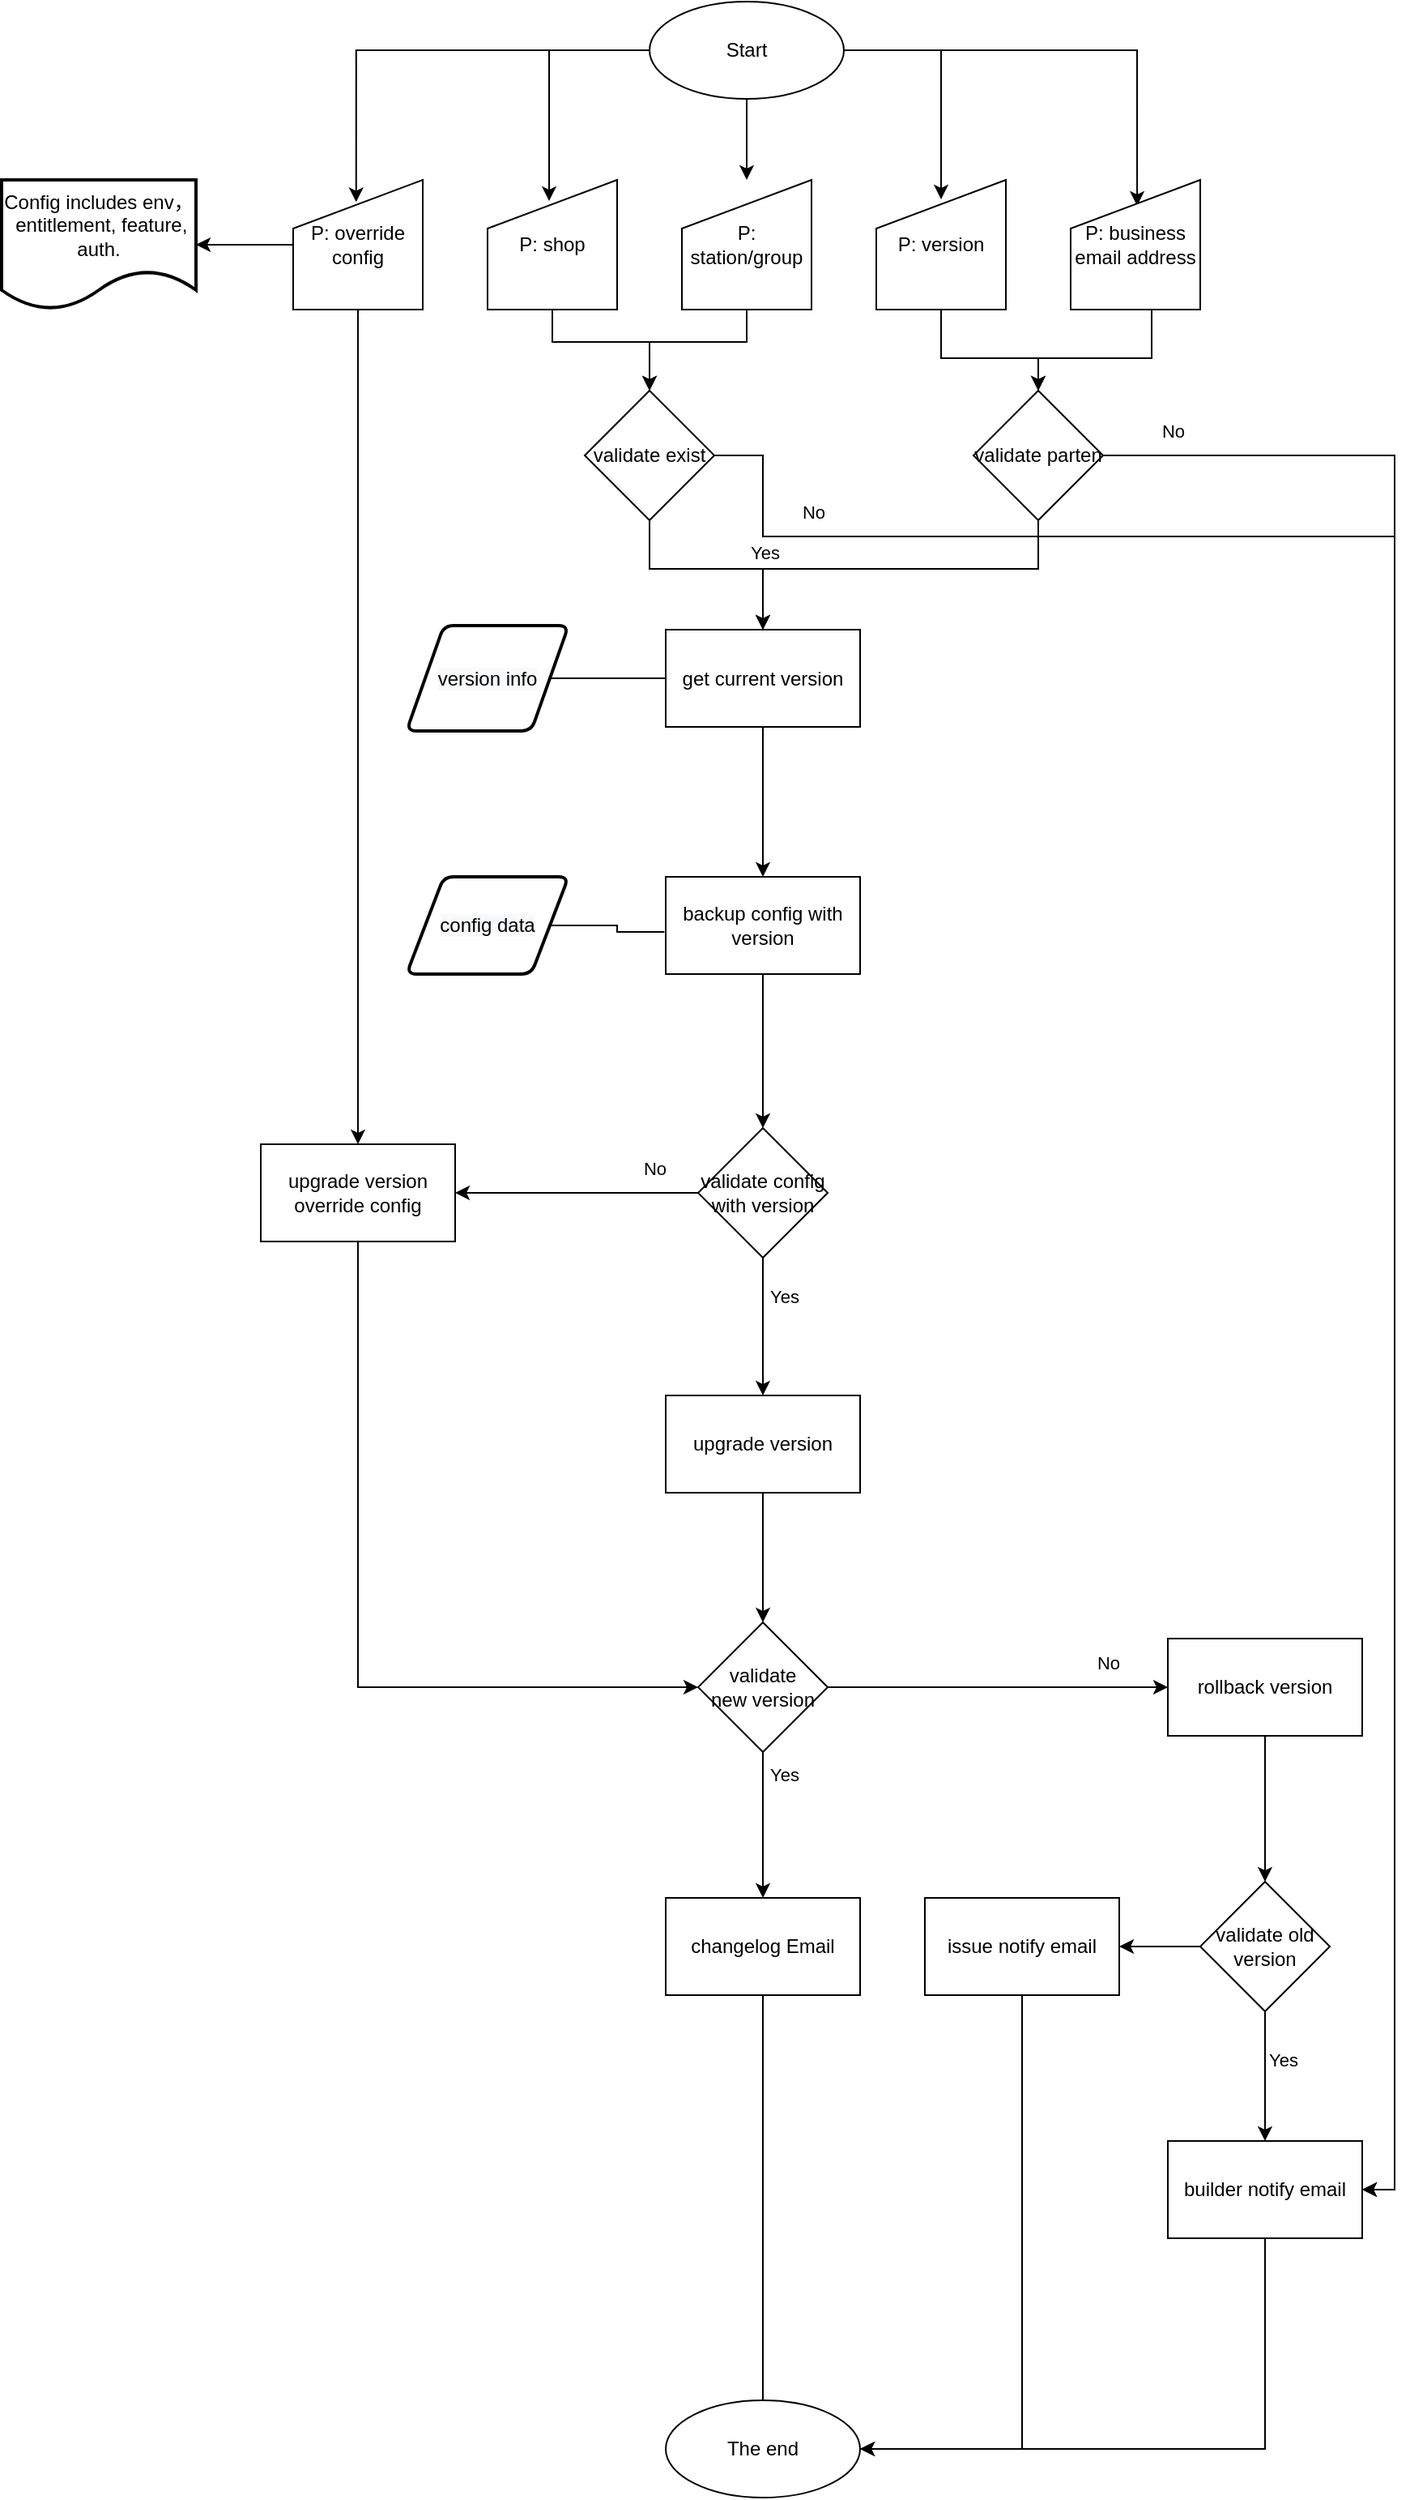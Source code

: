 <mxfile version="15.4.1" type="github">
  <diagram id="C5RBs43oDa-KdzZeNtuy" name="Page-1">
    <mxGraphModel dx="3245" dy="2085" grid="1" gridSize="10" guides="1" tooltips="1" connect="1" arrows="1" fold="1" page="1" pageScale="1" pageWidth="1654" pageHeight="2336" math="0" shadow="0">
      <root>
        <mxCell id="WIyWlLk6GJQsqaUBKTNV-0" />
        <mxCell id="WIyWlLk6GJQsqaUBKTNV-1" parent="WIyWlLk6GJQsqaUBKTNV-0" />
        <mxCell id="fzplOjECNoWq2GVuckam-162" style="edgeStyle=orthogonalEdgeStyle;rounded=0;orthogonalLoop=1;jettySize=auto;html=1;entryX=0.5;entryY=0.15;entryDx=0;entryDy=0;entryPerimeter=0;" parent="WIyWlLk6GJQsqaUBKTNV-1" source="fzplOjECNoWq2GVuckam-165" target="fzplOjECNoWq2GVuckam-167" edge="1">
          <mxGeometry relative="1" as="geometry" />
        </mxCell>
        <mxCell id="fzplOjECNoWq2GVuckam-163" style="edgeStyle=orthogonalEdgeStyle;rounded=0;orthogonalLoop=1;jettySize=auto;html=1;entryX=0.475;entryY=0.163;entryDx=0;entryDy=0;entryPerimeter=0;" parent="WIyWlLk6GJQsqaUBKTNV-1" source="fzplOjECNoWq2GVuckam-165" target="fzplOjECNoWq2GVuckam-169" edge="1">
          <mxGeometry relative="1" as="geometry" />
        </mxCell>
        <mxCell id="fzplOjECNoWq2GVuckam-164" style="edgeStyle=orthogonalEdgeStyle;rounded=0;orthogonalLoop=1;jettySize=auto;html=1;entryX=0.513;entryY=0.2;entryDx=0;entryDy=0;entryPerimeter=0;" parent="WIyWlLk6GJQsqaUBKTNV-1" source="fzplOjECNoWq2GVuckam-165" target="fzplOjECNoWq2GVuckam-170" edge="1">
          <mxGeometry relative="1" as="geometry" />
        </mxCell>
        <mxCell id="fzplOjECNoWq2GVuckam-234" style="edgeStyle=orthogonalEdgeStyle;rounded=0;orthogonalLoop=1;jettySize=auto;html=1;entryX=0.486;entryY=0.171;entryDx=0;entryDy=0;entryPerimeter=0;" parent="WIyWlLk6GJQsqaUBKTNV-1" source="fzplOjECNoWq2GVuckam-165" target="fzplOjECNoWq2GVuckam-233" edge="1">
          <mxGeometry relative="1" as="geometry" />
        </mxCell>
        <mxCell id="TFhVjNUkonvTFM0NNtcl-0" style="edgeStyle=orthogonalEdgeStyle;rounded=0;orthogonalLoop=1;jettySize=auto;html=1;exitX=0.5;exitY=1;exitDx=0;exitDy=0;" edge="1" parent="WIyWlLk6GJQsqaUBKTNV-1" source="fzplOjECNoWq2GVuckam-165" target="fzplOjECNoWq2GVuckam-172">
          <mxGeometry relative="1" as="geometry">
            <mxPoint x="650" y="220" as="sourcePoint" />
          </mxGeometry>
        </mxCell>
        <mxCell id="fzplOjECNoWq2GVuckam-165" value="Start" style="ellipse;whiteSpace=wrap;html=1;" parent="WIyWlLk6GJQsqaUBKTNV-1" vertex="1">
          <mxGeometry x="600" y="160" width="120" height="60" as="geometry" />
        </mxCell>
        <mxCell id="fzplOjECNoWq2GVuckam-166" value="" style="edgeStyle=orthogonalEdgeStyle;rounded=0;orthogonalLoop=1;jettySize=auto;html=1;entryX=0.5;entryY=0;entryDx=0;entryDy=0;" parent="WIyWlLk6GJQsqaUBKTNV-1" source="fzplOjECNoWq2GVuckam-167" target="fzplOjECNoWq2GVuckam-176" edge="1">
          <mxGeometry relative="1" as="geometry">
            <mxPoint x="790" y="430" as="targetPoint" />
            <Array as="points">
              <mxPoint x="780" y="380" />
              <mxPoint x="840" y="380" />
            </Array>
          </mxGeometry>
        </mxCell>
        <mxCell id="fzplOjECNoWq2GVuckam-167" value="&lt;span&gt;P: version&lt;/span&gt;" style="shape=manualInput;whiteSpace=wrap;html=1;" parent="WIyWlLk6GJQsqaUBKTNV-1" vertex="1">
          <mxGeometry x="740" y="270" width="80" height="80" as="geometry" />
        </mxCell>
        <mxCell id="fzplOjECNoWq2GVuckam-168" style="edgeStyle=orthogonalEdgeStyle;rounded=0;orthogonalLoop=1;jettySize=auto;html=1;entryX=0.5;entryY=0;entryDx=0;entryDy=0;" parent="WIyWlLk6GJQsqaUBKTNV-1" source="fzplOjECNoWq2GVuckam-169" target="fzplOjECNoWq2GVuckam-174" edge="1">
          <mxGeometry relative="1" as="geometry">
            <Array as="points">
              <mxPoint x="540" y="370" />
              <mxPoint x="600" y="370" />
            </Array>
            <mxPoint x="550" y="470" as="targetPoint" />
          </mxGeometry>
        </mxCell>
        <mxCell id="fzplOjECNoWq2GVuckam-169" value="&lt;span&gt;P: shop&lt;/span&gt;" style="shape=manualInput;whiteSpace=wrap;html=1;" parent="WIyWlLk6GJQsqaUBKTNV-1" vertex="1">
          <mxGeometry x="500" y="270" width="80" height="80" as="geometry" />
        </mxCell>
        <mxCell id="En0UmtI3qrrfSFjaOFl2-17" style="edgeStyle=orthogonalEdgeStyle;rounded=0;orthogonalLoop=1;jettySize=auto;html=1;entryX=0.5;entryY=0;entryDx=0;entryDy=0;" parent="WIyWlLk6GJQsqaUBKTNV-1" source="fzplOjECNoWq2GVuckam-170" target="fzplOjECNoWq2GVuckam-176" edge="1">
          <mxGeometry relative="1" as="geometry">
            <Array as="points">
              <mxPoint x="910" y="380" />
              <mxPoint x="840" y="380" />
            </Array>
            <mxPoint x="790" y="430" as="targetPoint" />
          </mxGeometry>
        </mxCell>
        <mxCell id="fzplOjECNoWq2GVuckam-170" value="&lt;span&gt;P: business email address&lt;/span&gt;" style="shape=manualInput;whiteSpace=wrap;html=1;" parent="WIyWlLk6GJQsqaUBKTNV-1" vertex="1">
          <mxGeometry x="860" y="270" width="80" height="80" as="geometry" />
        </mxCell>
        <mxCell id="fzplOjECNoWq2GVuckam-171" value="" style="edgeStyle=orthogonalEdgeStyle;rounded=0;orthogonalLoop=1;jettySize=auto;html=1;entryX=0.5;entryY=0;entryDx=0;entryDy=0;" parent="WIyWlLk6GJQsqaUBKTNV-1" source="fzplOjECNoWq2GVuckam-172" target="fzplOjECNoWq2GVuckam-174" edge="1">
          <mxGeometry relative="1" as="geometry">
            <mxPoint x="660" y="420" as="targetPoint" />
            <Array as="points">
              <mxPoint x="660" y="370" />
              <mxPoint x="600" y="370" />
            </Array>
          </mxGeometry>
        </mxCell>
        <mxCell id="fzplOjECNoWq2GVuckam-217" value="Yes" style="edgeLabel;html=1;align=center;verticalAlign=middle;resizable=0;points=[];" parent="fzplOjECNoWq2GVuckam-171" vertex="1" connectable="0">
          <mxGeometry x="0.137" y="-5" relative="1" as="geometry">
            <mxPoint x="53" y="135" as="offset" />
          </mxGeometry>
        </mxCell>
        <mxCell id="fzplOjECNoWq2GVuckam-221" value="Yes" style="edgeLabel;html=1;align=center;verticalAlign=middle;resizable=0;points=[];" parent="fzplOjECNoWq2GVuckam-171" vertex="1" connectable="0">
          <mxGeometry x="0.137" y="-5" relative="1" as="geometry">
            <mxPoint x="65" y="594" as="offset" />
          </mxGeometry>
        </mxCell>
        <mxCell id="fzplOjECNoWq2GVuckam-222" value="Yes" style="edgeLabel;html=1;align=center;verticalAlign=middle;resizable=0;points=[];" parent="fzplOjECNoWq2GVuckam-171" vertex="1" connectable="0">
          <mxGeometry x="0.137" y="-5" relative="1" as="geometry">
            <mxPoint x="65" y="889" as="offset" />
          </mxGeometry>
        </mxCell>
        <mxCell id="En0UmtI3qrrfSFjaOFl2-8" value="No" style="edgeLabel;html=1;align=center;verticalAlign=middle;resizable=0;points=[];" parent="fzplOjECNoWq2GVuckam-171" vertex="1" connectable="0">
          <mxGeometry x="0.137" y="-5" relative="1" as="geometry">
            <mxPoint x="-15" y="515" as="offset" />
          </mxGeometry>
        </mxCell>
        <mxCell id="TFhVjNUkonvTFM0NNtcl-12" value="No" style="edgeLabel;html=1;align=center;verticalAlign=middle;resizable=0;points=[];" vertex="1" connectable="0" parent="fzplOjECNoWq2GVuckam-171">
          <mxGeometry x="0.137" y="-5" relative="1" as="geometry">
            <mxPoint x="265" y="820" as="offset" />
          </mxGeometry>
        </mxCell>
        <mxCell id="TFhVjNUkonvTFM0NNtcl-15" value="No" style="edgeLabel;html=1;align=center;verticalAlign=middle;resizable=0;points=[];" vertex="1" connectable="0" parent="fzplOjECNoWq2GVuckam-171">
          <mxGeometry x="0.137" y="-5" relative="1" as="geometry">
            <mxPoint x="365" y="980" as="offset" />
          </mxGeometry>
        </mxCell>
        <mxCell id="TFhVjNUkonvTFM0NNtcl-16" value="Yes" style="edgeLabel;html=1;align=center;verticalAlign=middle;resizable=0;points=[];" vertex="1" connectable="0" parent="fzplOjECNoWq2GVuckam-171">
          <mxGeometry x="0.137" y="-5" relative="1" as="geometry">
            <mxPoint x="373" y="1065" as="offset" />
          </mxGeometry>
        </mxCell>
        <mxCell id="TFhVjNUkonvTFM0NNtcl-43" value="No" style="edgeLabel;html=1;align=center;verticalAlign=middle;resizable=0;points=[];" vertex="1" connectable="0" parent="fzplOjECNoWq2GVuckam-171">
          <mxGeometry x="0.137" y="-5" relative="1" as="geometry">
            <mxPoint x="83" y="110" as="offset" />
          </mxGeometry>
        </mxCell>
        <mxCell id="TFhVjNUkonvTFM0NNtcl-44" value="No" style="edgeLabel;html=1;align=center;verticalAlign=middle;resizable=0;points=[];" vertex="1" connectable="0" parent="fzplOjECNoWq2GVuckam-171">
          <mxGeometry x="0.137" y="-5" relative="1" as="geometry">
            <mxPoint x="305" y="60" as="offset" />
          </mxGeometry>
        </mxCell>
        <mxCell id="fzplOjECNoWq2GVuckam-172" value="&lt;span&gt;P: station/group&lt;/span&gt;" style="shape=manualInput;whiteSpace=wrap;html=1;" parent="WIyWlLk6GJQsqaUBKTNV-1" vertex="1">
          <mxGeometry x="620" y="270" width="80" height="80" as="geometry" />
        </mxCell>
        <mxCell id="TFhVjNUkonvTFM0NNtcl-4" style="edgeStyle=orthogonalEdgeStyle;rounded=0;orthogonalLoop=1;jettySize=auto;html=1;entryX=0.5;entryY=0;entryDx=0;entryDy=0;" edge="1" parent="WIyWlLk6GJQsqaUBKTNV-1" source="fzplOjECNoWq2GVuckam-174" target="TFhVjNUkonvTFM0NNtcl-39">
          <mxGeometry relative="1" as="geometry">
            <mxPoint x="670" y="540" as="targetPoint" />
            <Array as="points">
              <mxPoint x="600" y="510" />
              <mxPoint x="670" y="510" />
            </Array>
          </mxGeometry>
        </mxCell>
        <mxCell id="TFhVjNUkonvTFM0NNtcl-35" style="edgeStyle=orthogonalEdgeStyle;rounded=0;orthogonalLoop=1;jettySize=auto;html=1;entryX=1;entryY=0.5;entryDx=0;entryDy=0;" edge="1" parent="WIyWlLk6GJQsqaUBKTNV-1" source="fzplOjECNoWq2GVuckam-174" target="TFhVjNUkonvTFM0NNtcl-48">
          <mxGeometry relative="1" as="geometry">
            <mxPoint x="1050" y="1520" as="targetPoint" />
            <Array as="points">
              <mxPoint x="670" y="440" />
              <mxPoint x="670" y="490" />
              <mxPoint x="1060" y="490" />
              <mxPoint x="1060" y="1510" />
            </Array>
          </mxGeometry>
        </mxCell>
        <mxCell id="fzplOjECNoWq2GVuckam-174" value="&lt;span style=&quot;font-family: &amp;#34;helvetica&amp;#34;&quot;&gt;validate&amp;nbsp;exist&lt;/span&gt;" style="rhombus;whiteSpace=wrap;html=1;" parent="WIyWlLk6GJQsqaUBKTNV-1" vertex="1">
          <mxGeometry x="560" y="400" width="80" height="80" as="geometry" />
        </mxCell>
        <mxCell id="TFhVjNUkonvTFM0NNtcl-5" style="edgeStyle=orthogonalEdgeStyle;rounded=0;orthogonalLoop=1;jettySize=auto;html=1;entryX=0.5;entryY=0;entryDx=0;entryDy=0;" edge="1" parent="WIyWlLk6GJQsqaUBKTNV-1" source="fzplOjECNoWq2GVuckam-176" target="TFhVjNUkonvTFM0NNtcl-39">
          <mxGeometry relative="1" as="geometry">
            <mxPoint x="730" y="545" as="targetPoint" />
            <Array as="points">
              <mxPoint x="840" y="510" />
              <mxPoint x="670" y="510" />
            </Array>
          </mxGeometry>
        </mxCell>
        <mxCell id="TFhVjNUkonvTFM0NNtcl-34" style="edgeStyle=orthogonalEdgeStyle;rounded=0;orthogonalLoop=1;jettySize=auto;html=1;entryX=1;entryY=0.5;entryDx=0;entryDy=0;" edge="1" parent="WIyWlLk6GJQsqaUBKTNV-1" source="fzplOjECNoWq2GVuckam-176" target="TFhVjNUkonvTFM0NNtcl-48">
          <mxGeometry relative="1" as="geometry">
            <mxPoint x="1050" y="1520" as="targetPoint" />
          </mxGeometry>
        </mxCell>
        <mxCell id="fzplOjECNoWq2GVuckam-176" value="&lt;span&gt;validate&amp;nbsp;&lt;/span&gt;parten" style="rhombus;whiteSpace=wrap;html=1;" parent="WIyWlLk6GJQsqaUBKTNV-1" vertex="1">
          <mxGeometry x="800" y="400" width="80" height="80" as="geometry" />
        </mxCell>
        <mxCell id="fzplOjECNoWq2GVuckam-178" value="" style="edgeStyle=orthogonalEdgeStyle;rounded=0;orthogonalLoop=1;jettySize=auto;html=1;entryX=0.5;entryY=0;entryDx=0;entryDy=0;" parent="WIyWlLk6GJQsqaUBKTNV-1" source="TFhVjNUkonvTFM0NNtcl-39" target="TFhVjNUkonvTFM0NNtcl-38" edge="1">
          <mxGeometry relative="1" as="geometry">
            <mxPoint x="670" y="615.0" as="sourcePoint" />
            <mxPoint x="670" y="695.0" as="targetPoint" />
          </mxGeometry>
        </mxCell>
        <mxCell id="TFhVjNUkonvTFM0NNtcl-29" style="edgeStyle=orthogonalEdgeStyle;rounded=0;orthogonalLoop=1;jettySize=auto;html=1;entryX=0;entryY=0.5;entryDx=0;entryDy=0;exitX=0;exitY=0.5;exitDx=0;exitDy=0;" edge="1" parent="WIyWlLk6GJQsqaUBKTNV-1" source="TFhVjNUkonvTFM0NNtcl-39" target="fzplOjECNoWq2GVuckam-181">
          <mxGeometry relative="1" as="geometry">
            <mxPoint x="630" y="575.0" as="sourcePoint" />
          </mxGeometry>
        </mxCell>
        <mxCell id="fzplOjECNoWq2GVuckam-181" value="&lt;meta charset=&quot;utf-8&quot;&gt;&lt;span style=&quot;color: rgb(0, 0, 0); font-family: helvetica; font-size: 12px; font-style: normal; font-weight: 400; letter-spacing: normal; text-align: center; text-indent: 0px; text-transform: none; word-spacing: 0px; background-color: rgb(248, 249, 250); display: inline; float: none;&quot;&gt;version info&lt;/span&gt;" style="shape=parallelogram;html=1;strokeWidth=2;perimeter=parallelogramPerimeter;whiteSpace=wrap;rounded=1;arcSize=12;size=0.23;" parent="WIyWlLk6GJQsqaUBKTNV-1" vertex="1">
          <mxGeometry x="450" y="545" width="100" height="65" as="geometry" />
        </mxCell>
        <mxCell id="fzplOjECNoWq2GVuckam-184" value="" style="edgeStyle=orthogonalEdgeStyle;rounded=0;orthogonalLoop=1;jettySize=auto;html=1;exitX=0.5;exitY=1;exitDx=0;exitDy=0;" parent="WIyWlLk6GJQsqaUBKTNV-1" source="TFhVjNUkonvTFM0NNtcl-38" target="fzplOjECNoWq2GVuckam-188" edge="1">
          <mxGeometry relative="1" as="geometry">
            <mxPoint x="670" y="775.0" as="sourcePoint" />
          </mxGeometry>
        </mxCell>
        <mxCell id="TFhVjNUkonvTFM0NNtcl-28" style="edgeStyle=orthogonalEdgeStyle;rounded=0;orthogonalLoop=1;jettySize=auto;html=1;entryX=0;entryY=0.5;entryDx=0;entryDy=0;exitX=-0.007;exitY=0.566;exitDx=0;exitDy=0;exitPerimeter=0;" edge="1" parent="WIyWlLk6GJQsqaUBKTNV-1" source="TFhVjNUkonvTFM0NNtcl-38" target="fzplOjECNoWq2GVuckam-186">
          <mxGeometry relative="1" as="geometry">
            <mxPoint x="630" y="735.0" as="sourcePoint" />
          </mxGeometry>
        </mxCell>
        <mxCell id="fzplOjECNoWq2GVuckam-186" value="&lt;span style=&quot;color: rgb(0 , 0 , 0) ; font-family: &amp;#34;helvetica&amp;#34; ; font-size: 12px ; font-style: normal ; font-weight: 400 ; letter-spacing: normal ; text-align: center ; text-indent: 0px ; text-transform: none ; word-spacing: 0px ; background-color: rgb(248 , 249 , 250) ; display: inline ; float: none&quot;&gt;config data&lt;/span&gt;" style="shape=parallelogram;html=1;strokeWidth=2;perimeter=parallelogramPerimeter;whiteSpace=wrap;rounded=1;arcSize=12;size=0.23;" parent="WIyWlLk6GJQsqaUBKTNV-1" vertex="1">
          <mxGeometry x="450" y="700" width="100" height="60" as="geometry" />
        </mxCell>
        <mxCell id="En0UmtI3qrrfSFjaOFl2-1" value="" style="edgeStyle=orthogonalEdgeStyle;rounded=0;orthogonalLoop=1;jettySize=auto;html=1;" parent="WIyWlLk6GJQsqaUBKTNV-1" source="fzplOjECNoWq2GVuckam-188" edge="1">
          <mxGeometry relative="1" as="geometry">
            <mxPoint x="670.0" y="1020" as="targetPoint" />
          </mxGeometry>
        </mxCell>
        <mxCell id="En0UmtI3qrrfSFjaOFl2-6" value="" style="edgeStyle=orthogonalEdgeStyle;rounded=0;orthogonalLoop=1;jettySize=auto;html=1;entryX=1;entryY=0.5;entryDx=0;entryDy=0;" parent="WIyWlLk6GJQsqaUBKTNV-1" source="fzplOjECNoWq2GVuckam-188" target="TFhVjNUkonvTFM0NNtcl-42" edge="1">
          <mxGeometry relative="1" as="geometry">
            <mxPoint x="460" y="895" as="targetPoint" />
          </mxGeometry>
        </mxCell>
        <mxCell id="fzplOjECNoWq2GVuckam-188" value="validate config with version" style="rhombus;whiteSpace=wrap;html=1;" parent="WIyWlLk6GJQsqaUBKTNV-1" vertex="1">
          <mxGeometry x="630" y="855" width="80" height="80" as="geometry" />
        </mxCell>
        <mxCell id="fzplOjECNoWq2GVuckam-212" style="edgeStyle=orthogonalEdgeStyle;rounded=0;orthogonalLoop=1;jettySize=auto;html=1;entryX=1;entryY=0.5;entryDx=0;entryDy=0;exitX=0.5;exitY=1;exitDx=0;exitDy=0;" parent="WIyWlLk6GJQsqaUBKTNV-1" source="TFhVjNUkonvTFM0NNtcl-45" target="fzplOjECNoWq2GVuckam-209" edge="1">
          <mxGeometry relative="1" as="geometry">
            <Array as="points">
              <mxPoint x="670" y="1670" />
            </Array>
            <mxPoint x="670" y="1400" as="sourcePoint" />
          </mxGeometry>
        </mxCell>
        <mxCell id="fzplOjECNoWq2GVuckam-196" value="" style="edgeStyle=orthogonalEdgeStyle;rounded=0;orthogonalLoop=1;jettySize=auto;html=1;entryX=1;entryY=0.5;entryDx=0;entryDy=0;" parent="WIyWlLk6GJQsqaUBKTNV-1" source="fzplOjECNoWq2GVuckam-198" target="TFhVjNUkonvTFM0NNtcl-47" edge="1">
          <mxGeometry relative="1" as="geometry">
            <mxPoint x="880" y="1360" as="targetPoint" />
          </mxGeometry>
        </mxCell>
        <mxCell id="fzplOjECNoWq2GVuckam-197" value="" style="edgeStyle=orthogonalEdgeStyle;rounded=0;orthogonalLoop=1;jettySize=auto;html=1;entryX=0.5;entryY=0;entryDx=0;entryDy=0;" parent="WIyWlLk6GJQsqaUBKTNV-1" source="fzplOjECNoWq2GVuckam-198" target="TFhVjNUkonvTFM0NNtcl-48" edge="1">
          <mxGeometry relative="1" as="geometry">
            <mxPoint x="1010" y="1480" as="targetPoint" />
          </mxGeometry>
        </mxCell>
        <mxCell id="fzplOjECNoWq2GVuckam-198" value="&lt;span&gt;validate old version&lt;/span&gt;" style="rhombus;whiteSpace=wrap;html=1;" parent="WIyWlLk6GJQsqaUBKTNV-1" vertex="1">
          <mxGeometry x="940" y="1320" width="80" height="80" as="geometry" />
        </mxCell>
        <mxCell id="TFhVjNUkonvTFM0NNtcl-19" style="edgeStyle=elbowEdgeStyle;rounded=0;orthogonalLoop=1;jettySize=auto;html=1;entryX=1;entryY=0.5;entryDx=0;entryDy=0;exitX=0.5;exitY=1;exitDx=0;exitDy=0;" edge="1" parent="WIyWlLk6GJQsqaUBKTNV-1" source="TFhVjNUkonvTFM0NNtcl-47" target="fzplOjECNoWq2GVuckam-209">
          <mxGeometry relative="1" as="geometry">
            <mxPoint x="840" y="1400" as="sourcePoint" />
            <Array as="points">
              <mxPoint x="830" y="1530" />
            </Array>
          </mxGeometry>
        </mxCell>
        <mxCell id="fzplOjECNoWq2GVuckam-210" value="" style="edgeStyle=orthogonalEdgeStyle;rounded=0;orthogonalLoop=1;jettySize=auto;html=1;exitX=0.5;exitY=1;exitDx=0;exitDy=0;" parent="WIyWlLk6GJQsqaUBKTNV-1" source="TFhVjNUkonvTFM0NNtcl-48" target="fzplOjECNoWq2GVuckam-209" edge="1">
          <mxGeometry relative="1" as="geometry">
            <mxPoint x="1010" y="1560" as="sourcePoint" />
            <Array as="points">
              <mxPoint x="980" y="1670" />
            </Array>
          </mxGeometry>
        </mxCell>
        <mxCell id="fzplOjECNoWq2GVuckam-209" value="The end" style="ellipse;whiteSpace=wrap;html=1;" parent="WIyWlLk6GJQsqaUBKTNV-1" vertex="1">
          <mxGeometry x="610" y="1640" width="120" height="60" as="geometry" />
        </mxCell>
        <mxCell id="fzplOjECNoWq2GVuckam-235" style="rounded=0;orthogonalLoop=1;jettySize=auto;html=1;entryX=0.5;entryY=0;entryDx=0;entryDy=0;exitX=0.5;exitY=1;exitDx=0;exitDy=0;edgeStyle=orthogonalEdgeStyle;" parent="WIyWlLk6GJQsqaUBKTNV-1" source="fzplOjECNoWq2GVuckam-233" target="TFhVjNUkonvTFM0NNtcl-42" edge="1">
          <mxGeometry relative="1" as="geometry">
            <Array as="points">
              <mxPoint x="420" y="750" />
              <mxPoint x="420" y="750" />
            </Array>
            <mxPoint x="460" y="915" as="targetPoint" />
          </mxGeometry>
        </mxCell>
        <mxCell id="fzplOjECNoWq2GVuckam-237" value="" style="edgeStyle=orthogonalEdgeStyle;rounded=0;orthogonalLoop=1;jettySize=auto;html=1;" parent="WIyWlLk6GJQsqaUBKTNV-1" source="fzplOjECNoWq2GVuckam-233" target="fzplOjECNoWq2GVuckam-236" edge="1">
          <mxGeometry relative="1" as="geometry" />
        </mxCell>
        <mxCell id="fzplOjECNoWq2GVuckam-233" value="&lt;span&gt;P: override config&lt;/span&gt;" style="shape=manualInput;whiteSpace=wrap;html=1;" parent="WIyWlLk6GJQsqaUBKTNV-1" vertex="1">
          <mxGeometry x="380" y="270" width="80" height="80" as="geometry" />
        </mxCell>
        <mxCell id="fzplOjECNoWq2GVuckam-236" value="Config includes env，&lt;br&gt;&amp;nbsp;entitlement, feature, auth." style="shape=document;whiteSpace=wrap;html=1;boundedLbl=1;rounded=1;strokeWidth=2;arcSize=12;" parent="WIyWlLk6GJQsqaUBKTNV-1" vertex="1">
          <mxGeometry x="200" y="270" width="120" height="80" as="geometry" />
        </mxCell>
        <mxCell id="En0UmtI3qrrfSFjaOFl2-2" value="" style="edgeStyle=orthogonalEdgeStyle;rounded=0;orthogonalLoop=1;jettySize=auto;html=1;entryX=0.5;entryY=0;entryDx=0;entryDy=0;" parent="WIyWlLk6GJQsqaUBKTNV-1" source="TFhVjNUkonvTFM0NNtcl-41" target="fzplOjECNoWq2GVuckam-191" edge="1">
          <mxGeometry relative="1" as="geometry">
            <mxPoint x="670.0" y="1100" as="sourcePoint" />
          </mxGeometry>
        </mxCell>
        <mxCell id="TFhVjNUkonvTFM0NNtcl-13" style="rounded=0;orthogonalLoop=1;jettySize=auto;html=1;exitX=0.5;exitY=1;exitDx=0;exitDy=0;entryX=0;entryY=0.5;entryDx=0;entryDy=0;edgeStyle=orthogonalEdgeStyle;" edge="1" parent="WIyWlLk6GJQsqaUBKTNV-1" source="TFhVjNUkonvTFM0NNtcl-42" target="fzplOjECNoWq2GVuckam-191">
          <mxGeometry relative="1" as="geometry">
            <mxPoint x="420" y="935" as="sourcePoint" />
          </mxGeometry>
        </mxCell>
        <mxCell id="TFhVjNUkonvTFM0NNtcl-10" style="edgeStyle=orthogonalEdgeStyle;rounded=0;orthogonalLoop=1;jettySize=auto;html=1;entryX=0.5;entryY=0;entryDx=0;entryDy=0;" edge="1" parent="WIyWlLk6GJQsqaUBKTNV-1" source="fzplOjECNoWq2GVuckam-191" target="TFhVjNUkonvTFM0NNtcl-45">
          <mxGeometry relative="1" as="geometry">
            <mxPoint x="670" y="1320" as="targetPoint" />
          </mxGeometry>
        </mxCell>
        <mxCell id="TFhVjNUkonvTFM0NNtcl-11" style="edgeStyle=orthogonalEdgeStyle;rounded=0;orthogonalLoop=1;jettySize=auto;html=1;entryX=0;entryY=0.5;entryDx=0;entryDy=0;" edge="1" parent="WIyWlLk6GJQsqaUBKTNV-1" source="fzplOjECNoWq2GVuckam-191" target="TFhVjNUkonvTFM0NNtcl-49">
          <mxGeometry relative="1" as="geometry">
            <mxPoint x="970" y="1200" as="targetPoint" />
          </mxGeometry>
        </mxCell>
        <mxCell id="fzplOjECNoWq2GVuckam-191" value="&lt;span&gt;validate&lt;br&gt;new version&lt;/span&gt;" style="rhombus;whiteSpace=wrap;html=1;" parent="WIyWlLk6GJQsqaUBKTNV-1" vertex="1">
          <mxGeometry x="630" y="1160" width="80" height="80" as="geometry" />
        </mxCell>
        <mxCell id="TFhVjNUkonvTFM0NNtcl-38" value="&lt;span&gt;backup config with version&lt;/span&gt;" style="rounded=0;whiteSpace=wrap;html=1;" vertex="1" parent="WIyWlLk6GJQsqaUBKTNV-1">
          <mxGeometry x="610" y="700" width="120" height="60" as="geometry" />
        </mxCell>
        <mxCell id="TFhVjNUkonvTFM0NNtcl-39" value="&lt;span&gt;get current version&lt;/span&gt;" style="rounded=0;whiteSpace=wrap;html=1;" vertex="1" parent="WIyWlLk6GJQsqaUBKTNV-1">
          <mxGeometry x="610" y="547.5" width="120" height="60" as="geometry" />
        </mxCell>
        <mxCell id="TFhVjNUkonvTFM0NNtcl-41" value="&lt;span&gt;upgrade version&lt;/span&gt;" style="rounded=0;whiteSpace=wrap;html=1;" vertex="1" parent="WIyWlLk6GJQsqaUBKTNV-1">
          <mxGeometry x="610" y="1020" width="120" height="60" as="geometry" />
        </mxCell>
        <mxCell id="TFhVjNUkonvTFM0NNtcl-42" value="&lt;span&gt;upgrade version override config&lt;/span&gt;" style="rounded=0;whiteSpace=wrap;html=1;" vertex="1" parent="WIyWlLk6GJQsqaUBKTNV-1">
          <mxGeometry x="360" y="865" width="120" height="60" as="geometry" />
        </mxCell>
        <mxCell id="TFhVjNUkonvTFM0NNtcl-45" value="&lt;span&gt;changelog Email&lt;/span&gt;" style="rounded=0;whiteSpace=wrap;html=1;" vertex="1" parent="WIyWlLk6GJQsqaUBKTNV-1">
          <mxGeometry x="610" y="1330" width="120" height="60" as="geometry" />
        </mxCell>
        <mxCell id="TFhVjNUkonvTFM0NNtcl-47" value="&lt;span&gt;issue notify email&lt;/span&gt;" style="rounded=0;whiteSpace=wrap;html=1;" vertex="1" parent="WIyWlLk6GJQsqaUBKTNV-1">
          <mxGeometry x="770" y="1330" width="120" height="60" as="geometry" />
        </mxCell>
        <mxCell id="TFhVjNUkonvTFM0NNtcl-48" value="&lt;span&gt;builder n&lt;/span&gt;&lt;span&gt;otify email&lt;/span&gt;" style="rounded=0;whiteSpace=wrap;html=1;" vertex="1" parent="WIyWlLk6GJQsqaUBKTNV-1">
          <mxGeometry x="920" y="1480" width="120" height="60" as="geometry" />
        </mxCell>
        <mxCell id="TFhVjNUkonvTFM0NNtcl-50" value="" style="edgeStyle=orthogonalEdgeStyle;rounded=0;orthogonalLoop=1;jettySize=auto;html=1;exitX=0.5;exitY=1;exitDx=0;exitDy=0;" edge="1" parent="WIyWlLk6GJQsqaUBKTNV-1" source="TFhVjNUkonvTFM0NNtcl-49" target="fzplOjECNoWq2GVuckam-198">
          <mxGeometry relative="1" as="geometry">
            <mxPoint x="1010" y="1220" as="sourcePoint" />
          </mxGeometry>
        </mxCell>
        <mxCell id="TFhVjNUkonvTFM0NNtcl-49" value="&lt;span&gt;rollback version&lt;/span&gt;" style="rounded=0;whiteSpace=wrap;html=1;" vertex="1" parent="WIyWlLk6GJQsqaUBKTNV-1">
          <mxGeometry x="920" y="1170" width="120" height="60" as="geometry" />
        </mxCell>
      </root>
    </mxGraphModel>
  </diagram>
</mxfile>
